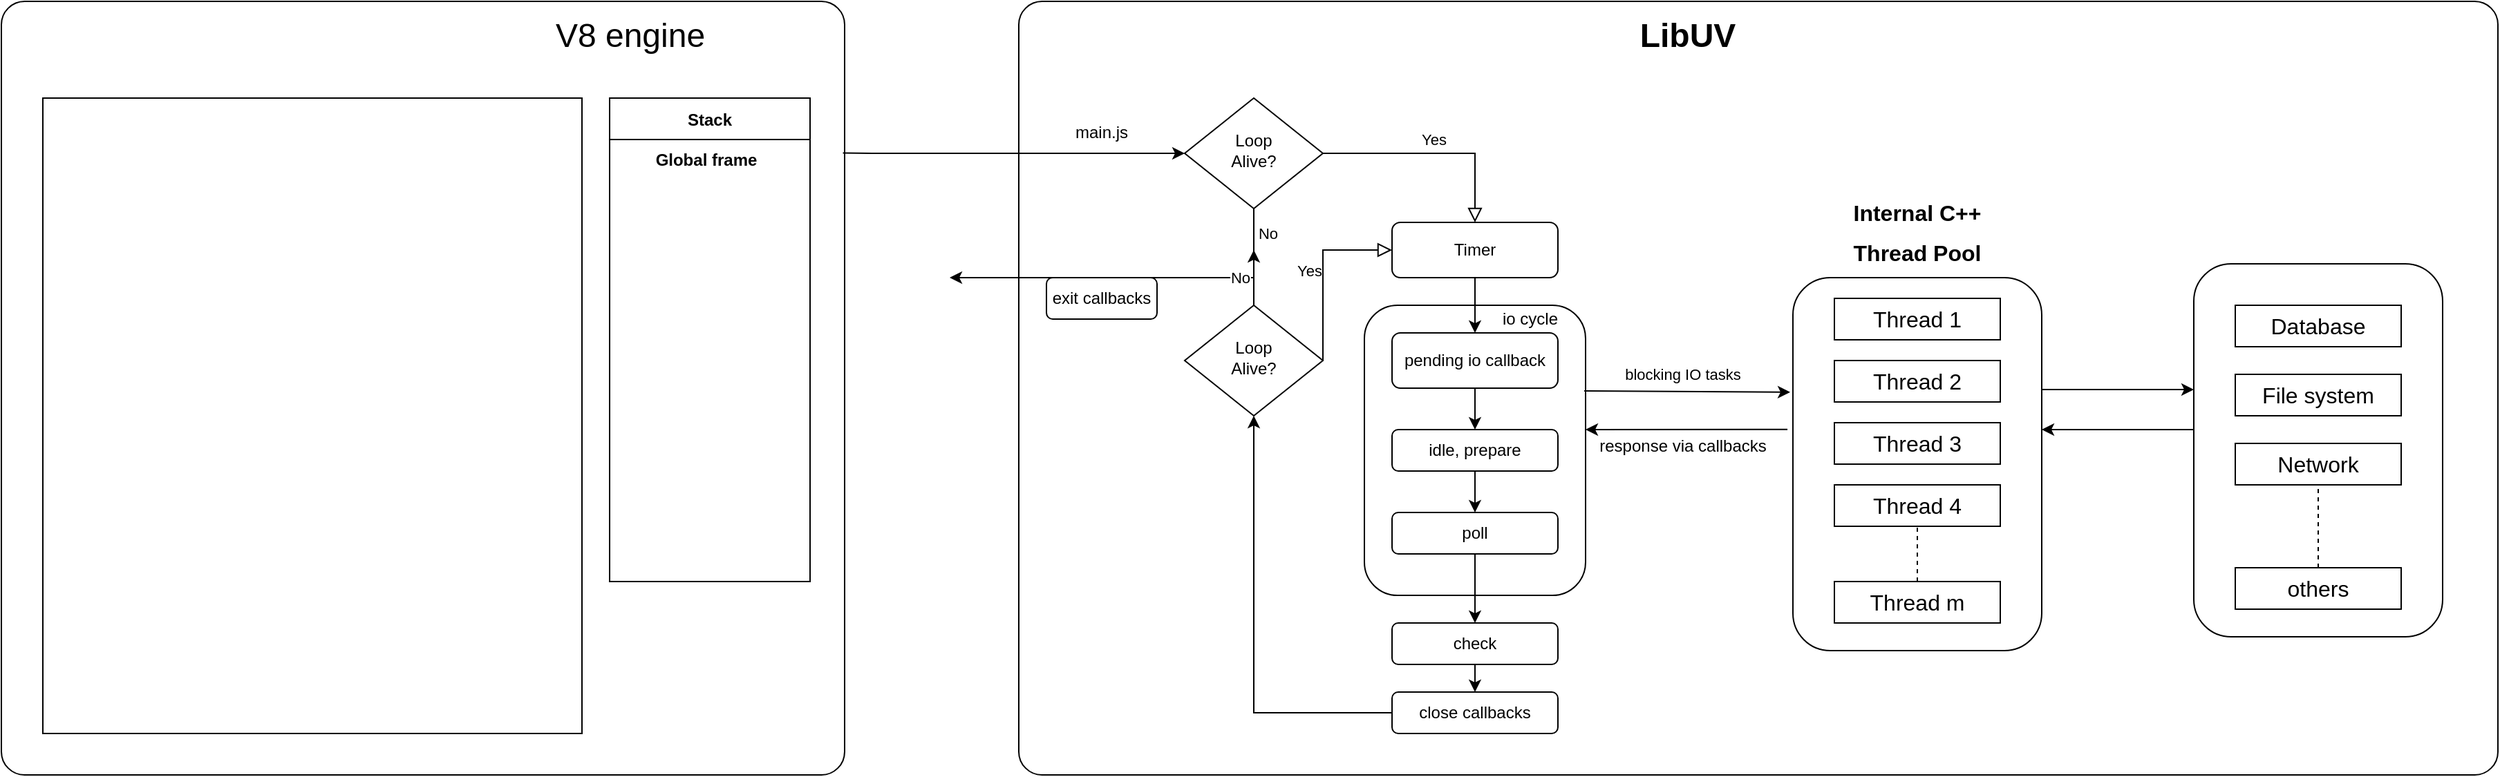 <mxfile version="15.8.6" type="github">
  <diagram id="C5RBs43oDa-KdzZeNtuy" name="Page-1">
    <mxGraphModel dx="946" dy="560" grid="1" gridSize="10" guides="1" tooltips="1" connect="1" arrows="1" fold="1" page="1" pageScale="1" pageWidth="827" pageHeight="1169" math="0" shadow="0">
      <root>
        <mxCell id="WIyWlLk6GJQsqaUBKTNV-0" />
        <mxCell id="WIyWlLk6GJQsqaUBKTNV-1" parent="WIyWlLk6GJQsqaUBKTNV-0" />
        <mxCell id="hk-bhjeEYd5JpJ-YcEsF-23" value="&lt;blockquote style=&quot;margin: 0px 0px 0px 40px ; border: none ; padding: 0px ; line-height: 1.3&quot;&gt;&lt;br&gt;&lt;/blockquote&gt;" style="rounded=1;whiteSpace=wrap;html=1;fontSize=24;arcSize=3;align=center;" vertex="1" parent="WIyWlLk6GJQsqaUBKTNV-1">
          <mxGeometry x="160" y="40" width="610" height="560" as="geometry" />
        </mxCell>
        <mxCell id="hk-bhjeEYd5JpJ-YcEsF-52" value="" style="rounded=1;whiteSpace=wrap;html=1;fontSize=12;arcSize=3;" vertex="1" parent="WIyWlLk6GJQsqaUBKTNV-1">
          <mxGeometry x="896" y="40" width="1070" height="560" as="geometry" />
        </mxCell>
        <mxCell id="WIyWlLk6GJQsqaUBKTNV-5" value="Yes" style="edgeStyle=orthogonalEdgeStyle;rounded=0;html=1;jettySize=auto;orthogonalLoop=1;fontSize=11;endArrow=block;endFill=0;endSize=8;strokeWidth=1;shadow=0;labelBackgroundColor=none;" parent="WIyWlLk6GJQsqaUBKTNV-1" source="WIyWlLk6GJQsqaUBKTNV-6" target="WIyWlLk6GJQsqaUBKTNV-7" edge="1">
          <mxGeometry y="10" relative="1" as="geometry">
            <mxPoint as="offset" />
          </mxGeometry>
        </mxCell>
        <mxCell id="WIyWlLk6GJQsqaUBKTNV-6" value="Loop&lt;br&gt;Alive?" style="rhombus;whiteSpace=wrap;html=1;shadow=0;fontFamily=Helvetica;fontSize=12;align=center;strokeWidth=1;spacing=6;spacingTop=-4;" parent="WIyWlLk6GJQsqaUBKTNV-1" vertex="1">
          <mxGeometry x="1016" y="110" width="100" height="80" as="geometry" />
        </mxCell>
        <mxCell id="WIyWlLk6GJQsqaUBKTNV-7" value="Timer" style="rounded=1;whiteSpace=wrap;html=1;fontSize=12;glass=0;strokeWidth=1;shadow=0;" parent="WIyWlLk6GJQsqaUBKTNV-1" vertex="1">
          <mxGeometry x="1166" y="200" width="120" height="40" as="geometry" />
        </mxCell>
        <mxCell id="hk-bhjeEYd5JpJ-YcEsF-8" value="i" style="rounded=1;whiteSpace=wrap;html=1;" vertex="1" parent="WIyWlLk6GJQsqaUBKTNV-1">
          <mxGeometry x="1146" y="260" width="160" height="210" as="geometry" />
        </mxCell>
        <mxCell id="WIyWlLk6GJQsqaUBKTNV-9" value="Yes" style="edgeStyle=orthogonalEdgeStyle;rounded=0;html=1;jettySize=auto;orthogonalLoop=1;fontSize=11;endArrow=block;endFill=0;endSize=8;strokeWidth=1;shadow=0;labelBackgroundColor=none;entryX=0;entryY=0.5;entryDx=0;entryDy=0;" parent="WIyWlLk6GJQsqaUBKTNV-1" source="WIyWlLk6GJQsqaUBKTNV-10" target="WIyWlLk6GJQsqaUBKTNV-7" edge="1">
          <mxGeometry y="10" relative="1" as="geometry">
            <mxPoint as="offset" />
            <Array as="points">
              <mxPoint x="1116" y="220" />
            </Array>
          </mxGeometry>
        </mxCell>
        <mxCell id="WIyWlLk6GJQsqaUBKTNV-10" value="Loop&lt;br&gt;Alive?" style="rhombus;whiteSpace=wrap;html=1;shadow=0;fontFamily=Helvetica;fontSize=12;align=center;strokeWidth=1;spacing=6;spacingTop=-4;" parent="WIyWlLk6GJQsqaUBKTNV-1" vertex="1">
          <mxGeometry x="1016" y="260" width="100" height="80" as="geometry" />
        </mxCell>
        <mxCell id="WIyWlLk6GJQsqaUBKTNV-12" value="pending io callback" style="rounded=1;whiteSpace=wrap;html=1;fontSize=12;glass=0;strokeWidth=1;shadow=0;" parent="WIyWlLk6GJQsqaUBKTNV-1" vertex="1">
          <mxGeometry x="1166" y="280" width="120" height="40" as="geometry" />
        </mxCell>
        <mxCell id="hk-bhjeEYd5JpJ-YcEsF-1" value="" style="endArrow=classic;html=1;rounded=0;exitX=0.998;exitY=0.196;exitDx=0;exitDy=0;exitPerimeter=0;entryX=0;entryY=0.5;entryDx=0;entryDy=0;" edge="1" parent="WIyWlLk6GJQsqaUBKTNV-1" source="hk-bhjeEYd5JpJ-YcEsF-23" target="WIyWlLk6GJQsqaUBKTNV-6">
          <mxGeometry width="50" height="50" relative="1" as="geometry">
            <mxPoint x="936" y="169.5" as="sourcePoint" />
            <mxPoint x="1016" y="170" as="targetPoint" />
            <Array as="points">
              <mxPoint x="790" y="150" />
            </Array>
          </mxGeometry>
        </mxCell>
        <mxCell id="hk-bhjeEYd5JpJ-YcEsF-3" value="" style="endArrow=classic;html=1;rounded=0;exitX=0.5;exitY=1;exitDx=0;exitDy=0;entryX=0.5;entryY=0;entryDx=0;entryDy=0;" edge="1" parent="WIyWlLk6GJQsqaUBKTNV-1" source="WIyWlLk6GJQsqaUBKTNV-12" target="hk-bhjeEYd5JpJ-YcEsF-7">
          <mxGeometry width="50" height="50" relative="1" as="geometry">
            <mxPoint x="1246" y="310" as="sourcePoint" />
            <mxPoint x="1226" y="350" as="targetPoint" />
          </mxGeometry>
        </mxCell>
        <mxCell id="hk-bhjeEYd5JpJ-YcEsF-4" value="" style="endArrow=classic;html=1;rounded=0;exitX=0.5;exitY=1;exitDx=0;exitDy=0;entryX=0.5;entryY=0;entryDx=0;entryDy=0;" edge="1" parent="WIyWlLk6GJQsqaUBKTNV-1" source="WIyWlLk6GJQsqaUBKTNV-7" target="WIyWlLk6GJQsqaUBKTNV-12">
          <mxGeometry width="50" height="50" relative="1" as="geometry">
            <mxPoint x="1246" y="310" as="sourcePoint" />
            <mxPoint x="1296" y="260" as="targetPoint" />
          </mxGeometry>
        </mxCell>
        <mxCell id="hk-bhjeEYd5JpJ-YcEsF-5" value="No" style="endArrow=classic;html=1;rounded=0;exitX=0.5;exitY=1;exitDx=0;exitDy=0;" edge="1" parent="WIyWlLk6GJQsqaUBKTNV-1" source="WIyWlLk6GJQsqaUBKTNV-6">
          <mxGeometry x="-0.867" y="10" width="50" height="50" relative="1" as="geometry">
            <mxPoint x="976" y="280" as="sourcePoint" />
            <mxPoint x="846" y="240" as="targetPoint" />
            <Array as="points">
              <mxPoint x="1066" y="240" />
            </Array>
            <mxPoint as="offset" />
          </mxGeometry>
        </mxCell>
        <mxCell id="hk-bhjeEYd5JpJ-YcEsF-6" value="" style="endArrow=classic;html=1;rounded=0;exitX=0.5;exitY=0;exitDx=0;exitDy=0;" edge="1" parent="WIyWlLk6GJQsqaUBKTNV-1" source="WIyWlLk6GJQsqaUBKTNV-10">
          <mxGeometry width="50" height="50" relative="1" as="geometry">
            <mxPoint x="1246" y="310" as="sourcePoint" />
            <mxPoint x="1066" y="220" as="targetPoint" />
          </mxGeometry>
        </mxCell>
        <mxCell id="hk-bhjeEYd5JpJ-YcEsF-13" value="No" style="edgeLabel;html=1;align=center;verticalAlign=middle;resizable=0;points=[];" vertex="1" connectable="0" parent="hk-bhjeEYd5JpJ-YcEsF-6">
          <mxGeometry x="-0.05" y="2" relative="1" as="geometry">
            <mxPoint x="-8" y="-1" as="offset" />
          </mxGeometry>
        </mxCell>
        <mxCell id="hk-bhjeEYd5JpJ-YcEsF-7" value="idle, prepare" style="rounded=1;whiteSpace=wrap;html=1;fontSize=12;glass=0;strokeWidth=1;shadow=0;" vertex="1" parent="WIyWlLk6GJQsqaUBKTNV-1">
          <mxGeometry x="1166" y="350" width="120" height="30" as="geometry" />
        </mxCell>
        <mxCell id="hk-bhjeEYd5JpJ-YcEsF-10" value="poll" style="rounded=1;whiteSpace=wrap;html=1;fontSize=12;glass=0;strokeWidth=1;shadow=0;" vertex="1" parent="WIyWlLk6GJQsqaUBKTNV-1">
          <mxGeometry x="1166" y="410" width="120" height="30" as="geometry" />
        </mxCell>
        <mxCell id="hk-bhjeEYd5JpJ-YcEsF-11" value="" style="endArrow=classic;html=1;rounded=0;exitX=0.5;exitY=1;exitDx=0;exitDy=0;entryX=0.5;entryY=0;entryDx=0;entryDy=0;" edge="1" parent="WIyWlLk6GJQsqaUBKTNV-1" source="hk-bhjeEYd5JpJ-YcEsF-7" target="hk-bhjeEYd5JpJ-YcEsF-10">
          <mxGeometry width="50" height="50" relative="1" as="geometry">
            <mxPoint x="1236" y="340" as="sourcePoint" />
            <mxPoint x="1226" y="410" as="targetPoint" />
          </mxGeometry>
        </mxCell>
        <mxCell id="hk-bhjeEYd5JpJ-YcEsF-12" value="io cycle" style="text;html=1;strokeColor=none;fillColor=none;align=center;verticalAlign=middle;whiteSpace=wrap;rounded=0;" vertex="1" parent="WIyWlLk6GJQsqaUBKTNV-1">
          <mxGeometry x="1236" y="260" width="60" height="20" as="geometry" />
        </mxCell>
        <mxCell id="hk-bhjeEYd5JpJ-YcEsF-15" value="exit callbacks" style="rounded=1;whiteSpace=wrap;html=1;fontSize=12;glass=0;strokeWidth=1;shadow=0;" vertex="1" parent="WIyWlLk6GJQsqaUBKTNV-1">
          <mxGeometry x="916" y="240" width="80" height="30" as="geometry" />
        </mxCell>
        <mxCell id="hk-bhjeEYd5JpJ-YcEsF-16" value="check" style="rounded=1;whiteSpace=wrap;html=1;fontSize=12;glass=0;strokeWidth=1;shadow=0;" vertex="1" parent="WIyWlLk6GJQsqaUBKTNV-1">
          <mxGeometry x="1166" y="490" width="120" height="30" as="geometry" />
        </mxCell>
        <mxCell id="hk-bhjeEYd5JpJ-YcEsF-17" value="" style="endArrow=classic;html=1;rounded=0;exitX=0.5;exitY=1;exitDx=0;exitDy=0;entryX=0.5;entryY=0;entryDx=0;entryDy=0;" edge="1" parent="WIyWlLk6GJQsqaUBKTNV-1" source="hk-bhjeEYd5JpJ-YcEsF-10" target="hk-bhjeEYd5JpJ-YcEsF-16">
          <mxGeometry width="50" height="50" relative="1" as="geometry">
            <mxPoint x="1206" y="400" as="sourcePoint" />
            <mxPoint x="1256" y="350" as="targetPoint" />
          </mxGeometry>
        </mxCell>
        <mxCell id="hk-bhjeEYd5JpJ-YcEsF-18" value="close callbacks" style="rounded=1;whiteSpace=wrap;html=1;fontSize=12;glass=0;strokeWidth=1;shadow=0;" vertex="1" parent="WIyWlLk6GJQsqaUBKTNV-1">
          <mxGeometry x="1166" y="540" width="120" height="30" as="geometry" />
        </mxCell>
        <mxCell id="hk-bhjeEYd5JpJ-YcEsF-19" value="" style="endArrow=classic;html=1;rounded=0;exitX=0.5;exitY=1;exitDx=0;exitDy=0;entryX=0.5;entryY=0;entryDx=0;entryDy=0;" edge="1" parent="WIyWlLk6GJQsqaUBKTNV-1" source="hk-bhjeEYd5JpJ-YcEsF-16" target="hk-bhjeEYd5JpJ-YcEsF-18">
          <mxGeometry width="50" height="50" relative="1" as="geometry">
            <mxPoint x="1236" y="450" as="sourcePoint" />
            <mxPoint x="1236" y="500" as="targetPoint" />
          </mxGeometry>
        </mxCell>
        <mxCell id="hk-bhjeEYd5JpJ-YcEsF-20" value="" style="endArrow=classic;html=1;rounded=0;exitX=0;exitY=0.5;exitDx=0;exitDy=0;entryX=0.5;entryY=1;entryDx=0;entryDy=0;" edge="1" parent="WIyWlLk6GJQsqaUBKTNV-1" source="hk-bhjeEYd5JpJ-YcEsF-18" target="WIyWlLk6GJQsqaUBKTNV-10">
          <mxGeometry width="50" height="50" relative="1" as="geometry">
            <mxPoint x="1236" y="450" as="sourcePoint" />
            <mxPoint x="1236" y="500" as="targetPoint" />
            <Array as="points">
              <mxPoint x="1066" y="555" />
            </Array>
          </mxGeometry>
        </mxCell>
        <mxCell id="hk-bhjeEYd5JpJ-YcEsF-21" value="main.js" style="text;html=1;strokeColor=none;fillColor=none;align=center;verticalAlign=middle;whiteSpace=wrap;rounded=0;" vertex="1" parent="WIyWlLk6GJQsqaUBKTNV-1">
          <mxGeometry x="926" y="120" width="60" height="30" as="geometry" />
        </mxCell>
        <mxCell id="hk-bhjeEYd5JpJ-YcEsF-22" value="&lt;b&gt;&lt;font style=&quot;font-size: 24px&quot;&gt;LibUV&lt;/font&gt;&lt;/b&gt;" style="text;html=1;strokeColor=none;fillColor=none;align=center;verticalAlign=middle;whiteSpace=wrap;rounded=0;" vertex="1" parent="WIyWlLk6GJQsqaUBKTNV-1">
          <mxGeometry x="1350" y="50" width="60" height="30" as="geometry" />
        </mxCell>
        <mxCell id="hk-bhjeEYd5JpJ-YcEsF-25" value="" style="rounded=1;whiteSpace=wrap;html=1;fontSize=24;" vertex="1" parent="WIyWlLk6GJQsqaUBKTNV-1">
          <mxGeometry x="1456" y="240" width="180" height="270" as="geometry" />
        </mxCell>
        <mxCell id="hk-bhjeEYd5JpJ-YcEsF-26" value="&lt;font style=&quot;font-size: 16px&quot;&gt;&lt;b style=&quot;line-height: 0.5&quot;&gt;Internal C++ &lt;br&gt;Thread Pool&lt;/b&gt;&lt;/font&gt;" style="text;html=1;strokeColor=none;fillColor=none;align=center;verticalAlign=middle;whiteSpace=wrap;rounded=0;fontSize=24;" vertex="1" parent="WIyWlLk6GJQsqaUBKTNV-1">
          <mxGeometry x="1466" y="180" width="160" height="50" as="geometry" />
        </mxCell>
        <mxCell id="hk-bhjeEYd5JpJ-YcEsF-28" value="Thread 1" style="rounded=0;whiteSpace=wrap;html=1;fontSize=16;" vertex="1" parent="WIyWlLk6GJQsqaUBKTNV-1">
          <mxGeometry x="1486" y="255" width="120" height="30" as="geometry" />
        </mxCell>
        <mxCell id="hk-bhjeEYd5JpJ-YcEsF-29" value="Thread 2" style="rounded=0;whiteSpace=wrap;html=1;fontSize=16;" vertex="1" parent="WIyWlLk6GJQsqaUBKTNV-1">
          <mxGeometry x="1486" y="300" width="120" height="30" as="geometry" />
        </mxCell>
        <mxCell id="hk-bhjeEYd5JpJ-YcEsF-30" value="Thread 3" style="rounded=0;whiteSpace=wrap;html=1;fontSize=16;" vertex="1" parent="WIyWlLk6GJQsqaUBKTNV-1">
          <mxGeometry x="1486" y="345" width="120" height="30" as="geometry" />
        </mxCell>
        <mxCell id="hk-bhjeEYd5JpJ-YcEsF-31" value="Thread 4" style="rounded=0;whiteSpace=wrap;html=1;fontSize=16;" vertex="1" parent="WIyWlLk6GJQsqaUBKTNV-1">
          <mxGeometry x="1486" y="390" width="120" height="30" as="geometry" />
        </mxCell>
        <mxCell id="hk-bhjeEYd5JpJ-YcEsF-32" value="Thread m" style="rounded=0;whiteSpace=wrap;html=1;fontSize=16;" vertex="1" parent="WIyWlLk6GJQsqaUBKTNV-1">
          <mxGeometry x="1486" y="460" width="120" height="30" as="geometry" />
        </mxCell>
        <mxCell id="hk-bhjeEYd5JpJ-YcEsF-33" value="" style="endArrow=none;dashed=1;html=1;rounded=0;fontSize=16;exitX=0.5;exitY=0;exitDx=0;exitDy=0;entryX=0.5;entryY=1;entryDx=0;entryDy=0;" edge="1" parent="WIyWlLk6GJQsqaUBKTNV-1" source="hk-bhjeEYd5JpJ-YcEsF-32" target="hk-bhjeEYd5JpJ-YcEsF-31">
          <mxGeometry width="50" height="50" relative="1" as="geometry">
            <mxPoint x="1536" y="460" as="sourcePoint" />
            <mxPoint x="1586" y="410" as="targetPoint" />
            <Array as="points" />
          </mxGeometry>
        </mxCell>
        <mxCell id="hk-bhjeEYd5JpJ-YcEsF-36" value="blocking IO tasks" style="endArrow=classic;html=1;rounded=0;exitX=0.994;exitY=0.295;exitDx=0;exitDy=0;exitPerimeter=0;entryX=-0.011;entryY=0.307;entryDx=0;entryDy=0;entryPerimeter=0;" edge="1" parent="WIyWlLk6GJQsqaUBKTNV-1" source="hk-bhjeEYd5JpJ-YcEsF-8" target="hk-bhjeEYd5JpJ-YcEsF-25">
          <mxGeometry x="-0.048" y="12" width="50" height="50" relative="1" as="geometry">
            <mxPoint x="1300.88" y="313.96" as="sourcePoint" />
            <mxPoint x="1366" y="340" as="targetPoint" />
            <mxPoint as="offset" />
          </mxGeometry>
        </mxCell>
        <mxCell id="hk-bhjeEYd5JpJ-YcEsF-37" value="&lt;font style=&quot;font-size: 12px&quot;&gt;response via callbacks&lt;/font&gt;" style="endArrow=classic;html=1;rounded=0;fontSize=16;exitX=-0.022;exitY=0.407;exitDx=0;exitDy=0;exitPerimeter=0;" edge="1" parent="WIyWlLk6GJQsqaUBKTNV-1" source="hk-bhjeEYd5JpJ-YcEsF-25">
          <mxGeometry x="0.042" y="10" width="50" height="50" relative="1" as="geometry">
            <mxPoint x="1376" y="320" as="sourcePoint" />
            <mxPoint x="1306" y="350" as="targetPoint" />
            <mxPoint as="offset" />
          </mxGeometry>
        </mxCell>
        <mxCell id="hk-bhjeEYd5JpJ-YcEsF-38" value="" style="rounded=1;whiteSpace=wrap;html=1;fontSize=24;" vertex="1" parent="WIyWlLk6GJQsqaUBKTNV-1">
          <mxGeometry x="1746" y="230" width="180" height="270" as="geometry" />
        </mxCell>
        <mxCell id="hk-bhjeEYd5JpJ-YcEsF-39" value="Database" style="rounded=0;whiteSpace=wrap;html=1;fontSize=16;" vertex="1" parent="WIyWlLk6GJQsqaUBKTNV-1">
          <mxGeometry x="1776" y="260" width="120" height="30" as="geometry" />
        </mxCell>
        <mxCell id="hk-bhjeEYd5JpJ-YcEsF-40" value="" style="endArrow=classic;html=1;rounded=0;" edge="1" parent="WIyWlLk6GJQsqaUBKTNV-1">
          <mxGeometry x="-0.048" y="12" width="50" height="50" relative="1" as="geometry">
            <mxPoint x="1636" y="321" as="sourcePoint" />
            <mxPoint x="1746" y="321" as="targetPoint" />
            <mxPoint as="offset" />
          </mxGeometry>
        </mxCell>
        <mxCell id="hk-bhjeEYd5JpJ-YcEsF-41" value="" style="endArrow=classic;html=1;rounded=0;fontSize=16;" edge="1" parent="WIyWlLk6GJQsqaUBKTNV-1">
          <mxGeometry x="0.042" y="10" width="50" height="50" relative="1" as="geometry">
            <mxPoint x="1746" y="350" as="sourcePoint" />
            <mxPoint x="1636" y="350" as="targetPoint" />
            <mxPoint as="offset" />
          </mxGeometry>
        </mxCell>
        <mxCell id="hk-bhjeEYd5JpJ-YcEsF-42" value="File system" style="rounded=0;whiteSpace=wrap;html=1;fontSize=16;" vertex="1" parent="WIyWlLk6GJQsqaUBKTNV-1">
          <mxGeometry x="1776" y="310" width="120" height="30" as="geometry" />
        </mxCell>
        <mxCell id="hk-bhjeEYd5JpJ-YcEsF-43" value="Network" style="rounded=0;whiteSpace=wrap;html=1;fontSize=16;" vertex="1" parent="WIyWlLk6GJQsqaUBKTNV-1">
          <mxGeometry x="1776" y="360" width="120" height="30" as="geometry" />
        </mxCell>
        <mxCell id="hk-bhjeEYd5JpJ-YcEsF-44" value="others" style="rounded=0;whiteSpace=wrap;html=1;fontSize=16;" vertex="1" parent="WIyWlLk6GJQsqaUBKTNV-1">
          <mxGeometry x="1776" y="450" width="120" height="30" as="geometry" />
        </mxCell>
        <mxCell id="hk-bhjeEYd5JpJ-YcEsF-45" value="" style="endArrow=none;dashed=1;html=1;rounded=0;fontSize=16;entryX=0.5;entryY=1;entryDx=0;entryDy=0;exitX=0.5;exitY=0;exitDx=0;exitDy=0;" edge="1" parent="WIyWlLk6GJQsqaUBKTNV-1" source="hk-bhjeEYd5JpJ-YcEsF-44" target="hk-bhjeEYd5JpJ-YcEsF-43">
          <mxGeometry width="50" height="50" relative="1" as="geometry">
            <mxPoint x="1573" y="480" as="sourcePoint" />
            <mxPoint x="1573" y="430" as="targetPoint" />
            <Array as="points">
              <mxPoint x="1836" y="420" />
            </Array>
          </mxGeometry>
        </mxCell>
        <object label="Stack" id="hk-bhjeEYd5JpJ-YcEsF-46">
          <mxCell style="swimlane;fontStyle=1;childLayout=stackLayout;horizontal=1;startSize=30;horizontalStack=0;resizeParent=1;resizeParentMax=0;resizeLast=0;collapsible=1;marginBottom=0;fontSize=12;flipH=1;" vertex="1" parent="WIyWlLk6GJQsqaUBKTNV-1">
            <mxGeometry x="600" y="110" width="145" height="350" as="geometry">
              <mxRectangle x="125" y="130" width="60" height="30" as="alternateBounds" />
            </mxGeometry>
          </mxCell>
        </object>
        <mxCell id="hk-bhjeEYd5JpJ-YcEsF-53" value="" style="rounded=0;whiteSpace=wrap;html=1;fontSize=12;" vertex="1" parent="WIyWlLk6GJQsqaUBKTNV-1">
          <mxGeometry x="190" y="110" width="390" height="460" as="geometry" />
        </mxCell>
        <mxCell id="hk-bhjeEYd5JpJ-YcEsF-24" value="V8 engine" style="text;html=1;strokeColor=none;fillColor=none;align=center;verticalAlign=middle;whiteSpace=wrap;rounded=0;fontSize=24;" vertex="1" parent="WIyWlLk6GJQsqaUBKTNV-1">
          <mxGeometry x="530" y="50" width="170" height="30" as="geometry" />
        </mxCell>
        <mxCell id="hk-bhjeEYd5JpJ-YcEsF-57" value="Global frame" style="text;html=1;strokeColor=none;fillColor=none;align=center;verticalAlign=middle;whiteSpace=wrap;rounded=0;fontSize=12;fontStyle=1" vertex="1" parent="WIyWlLk6GJQsqaUBKTNV-1">
          <mxGeometry x="630" y="140" width="80" height="30" as="geometry" />
        </mxCell>
      </root>
    </mxGraphModel>
  </diagram>
</mxfile>
